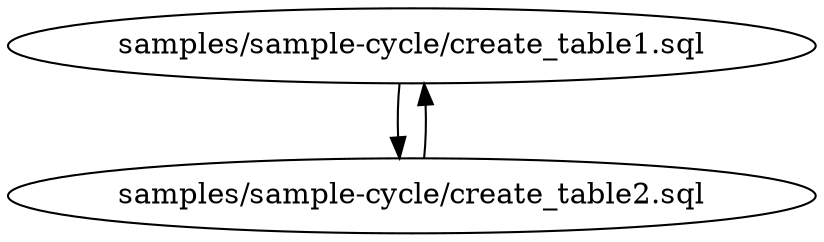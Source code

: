 digraph G {
0[label="samples/sample-cycle/create_table1.sql"];
1[label="samples/sample-cycle/create_table2.sql"];
0->1 ;
1->0 ;
}
